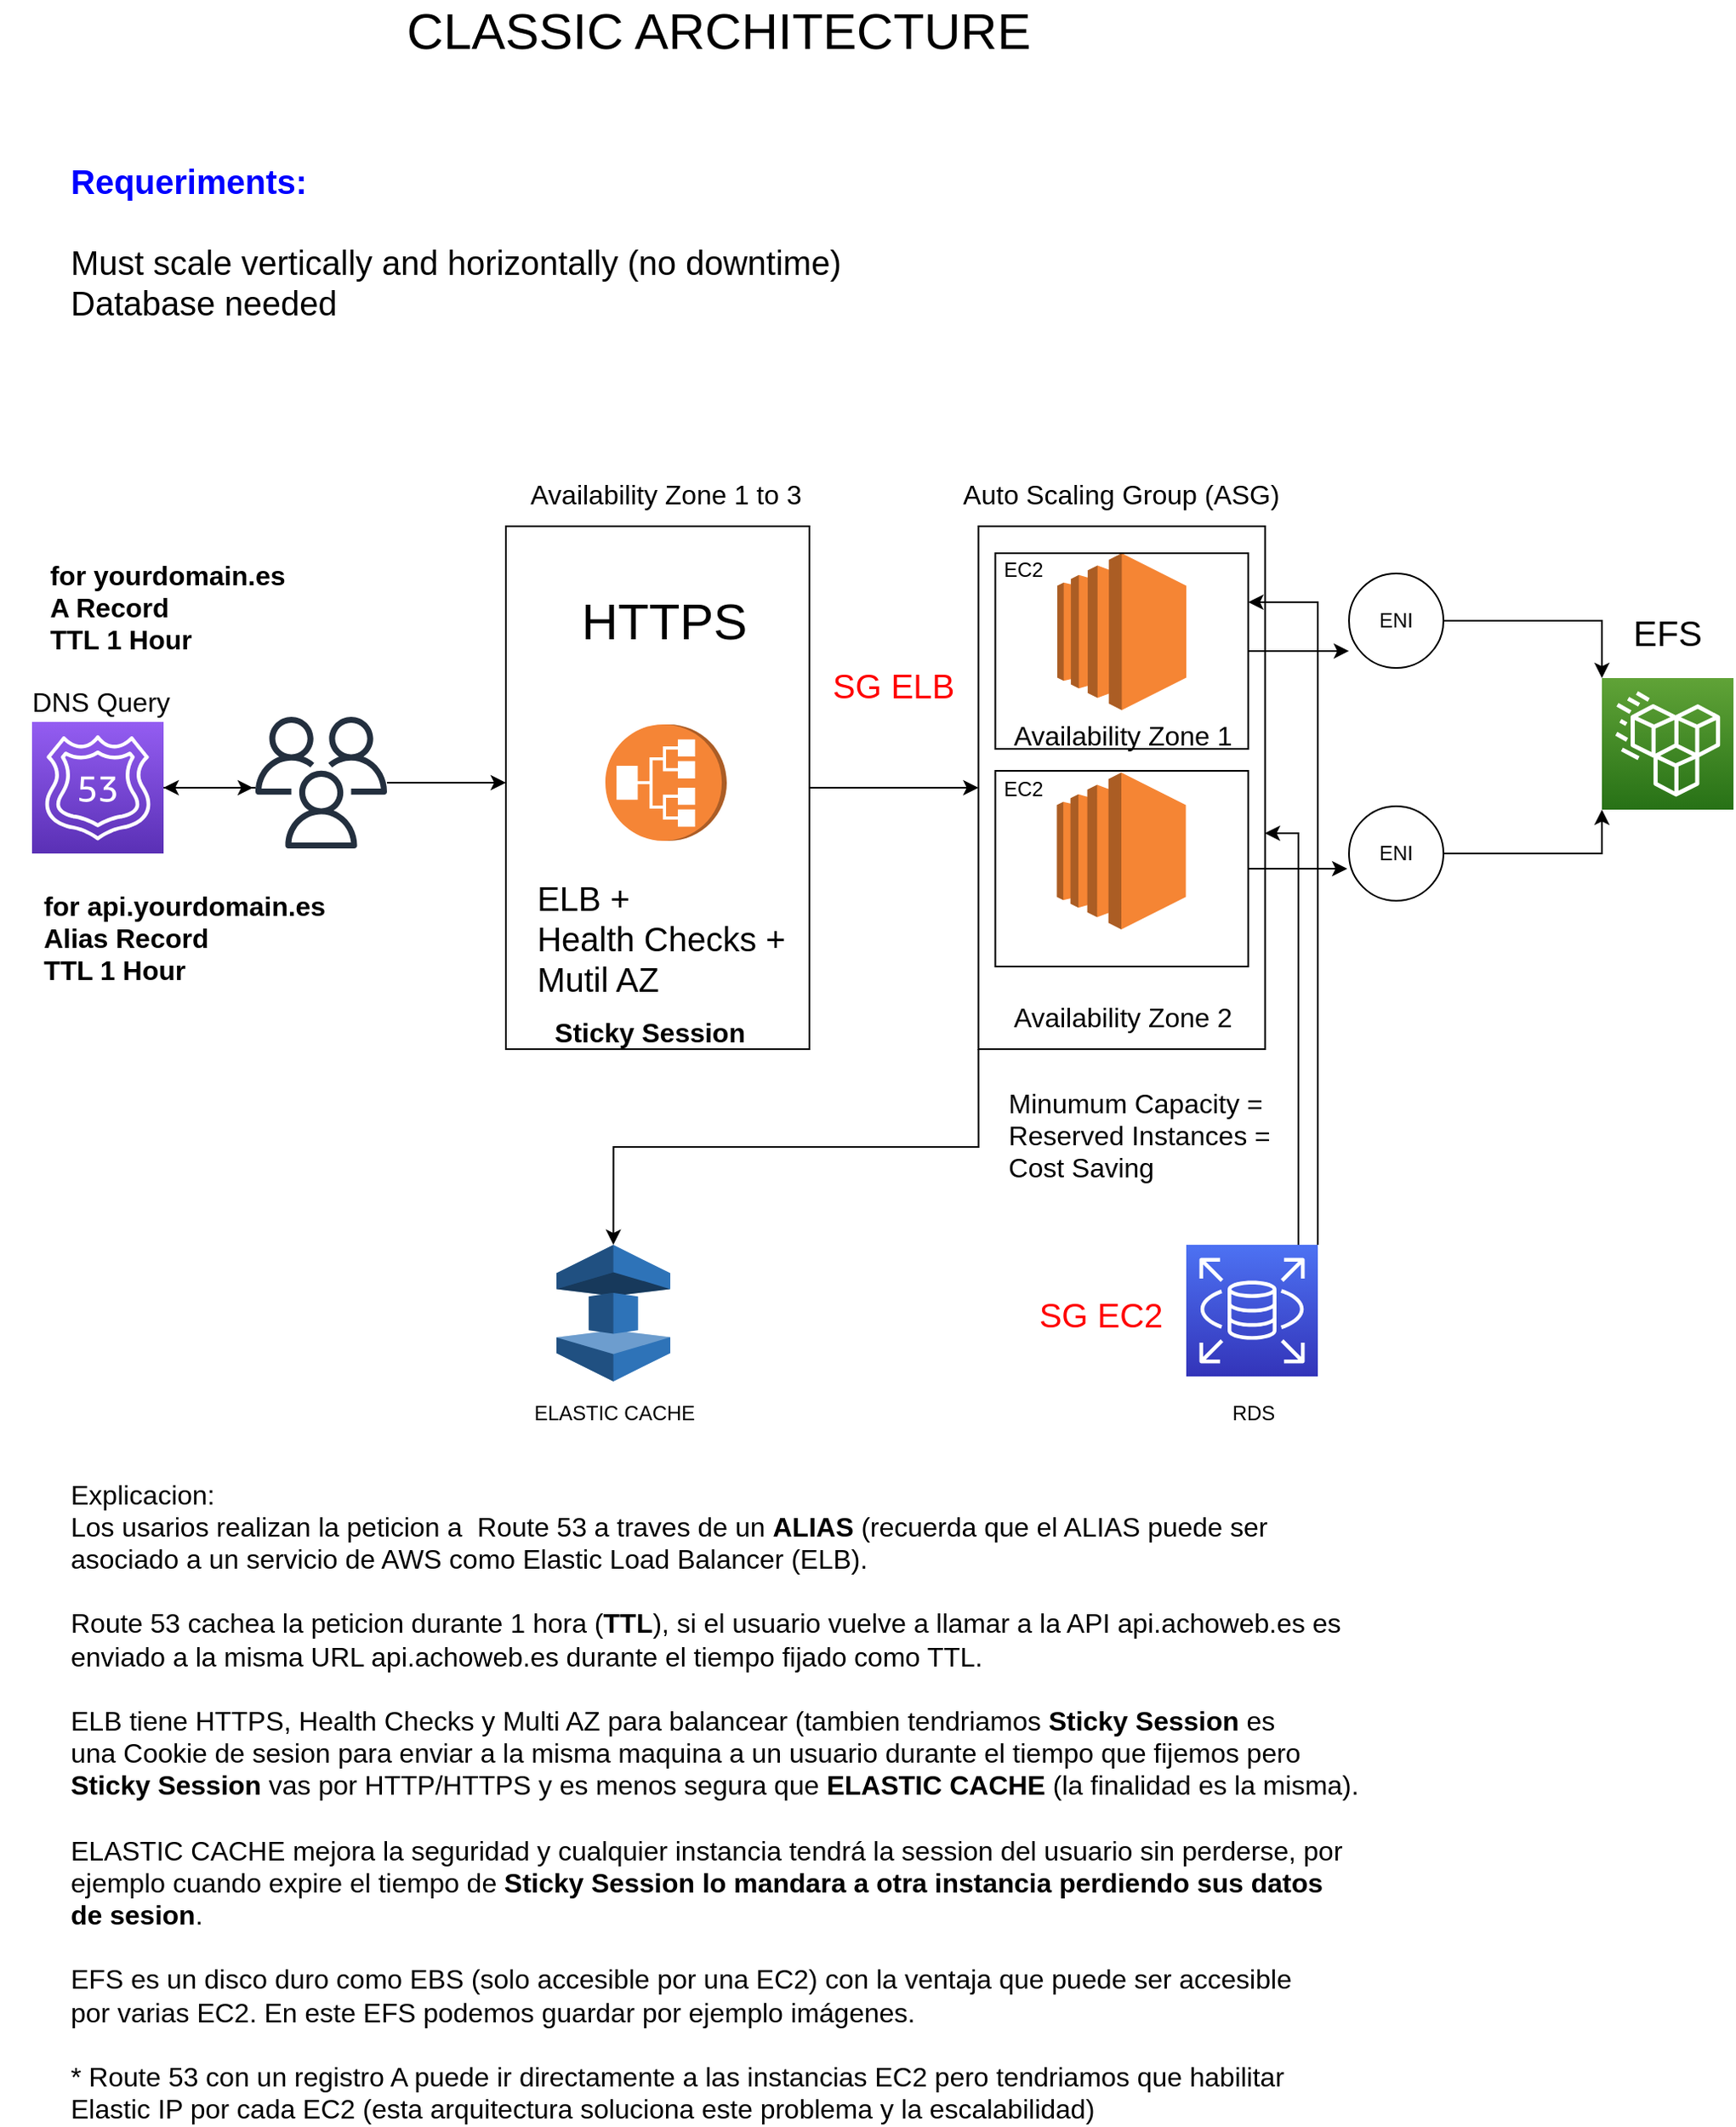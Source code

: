 <mxfile version="14.5.6" type="device"><diagram id="UPiS8NXmoR_QqrshqhKk" name="Page-1"><mxGraphModel dx="1206" dy="764" grid="1" gridSize="10" guides="1" tooltips="1" connect="1" arrows="1" fold="1" page="1" pageScale="1" pageWidth="1169" pageHeight="827" math="0" shadow="0"><root><mxCell id="0"/><mxCell id="1" parent="0"/><mxCell id="cFpB6itkiRQnKSlR0vu7-10" style="edgeStyle=orthogonalEdgeStyle;rounded=0;orthogonalLoop=1;jettySize=auto;html=1;exitX=1;exitY=0.5;exitDx=0;exitDy=0;exitPerimeter=0;" parent="1" source="cFpB6itkiRQnKSlR0vu7-1" edge="1"><mxGeometry relative="1" as="geometry"><mxPoint x="150" y="479" as="targetPoint"/></mxGeometry></mxCell><mxCell id="cFpB6itkiRQnKSlR0vu7-1" value="" style="points=[[0,0,0],[0.25,0,0],[0.5,0,0],[0.75,0,0],[1,0,0],[0,1,0],[0.25,1,0],[0.5,1,0],[0.75,1,0],[1,1,0],[0,0.25,0],[0,0.5,0],[0,0.75,0],[1,0.25,0],[1,0.5,0],[1,0.75,0]];outlineConnect=0;fontColor=#232F3E;gradientColor=#945DF2;gradientDirection=north;fillColor=#5A30B5;strokeColor=#ffffff;dashed=0;verticalLabelPosition=bottom;verticalAlign=top;align=center;html=1;fontSize=12;fontStyle=0;aspect=fixed;shape=mxgraph.aws4.resourceIcon;resIcon=mxgraph.aws4.route_53;" parent="1" vertex="1"><mxGeometry x="19" y="440" width="78" height="78" as="geometry"/></mxCell><mxCell id="cFpB6itkiRQnKSlR0vu7-2" value="" style="outlineConnect=0;dashed=0;verticalLabelPosition=bottom;verticalAlign=top;align=center;html=1;shape=mxgraph.aws3.application_load_balancer;fillColor=#F58536;gradientColor=none;rotation=-90;" parent="1" vertex="1"><mxGeometry x="360.5" y="440" width="69" height="72" as="geometry"/></mxCell><mxCell id="cFpB6itkiRQnKSlR0vu7-11" style="edgeStyle=orthogonalEdgeStyle;rounded=0;orthogonalLoop=1;jettySize=auto;html=1;exitX=1;exitY=0.5;exitDx=0;exitDy=0;entryX=0;entryY=0.5;entryDx=0;entryDy=0;" parent="1" source="cFpB6itkiRQnKSlR0vu7-6" target="cFpB6itkiRQnKSlR0vu7-7" edge="1"><mxGeometry relative="1" as="geometry"/></mxCell><mxCell id="cFpB6itkiRQnKSlR0vu7-6" value="" style="rounded=0;whiteSpace=wrap;html=1;fillColor=none;" parent="1" vertex="1"><mxGeometry x="300" y="324" width="180" height="310" as="geometry"/></mxCell><mxCell id="c14kEfYcaKeEo-WnFyKS-1" style="edgeStyle=orthogonalEdgeStyle;rounded=0;orthogonalLoop=1;jettySize=auto;html=1;exitX=0;exitY=1;exitDx=0;exitDy=0;entryX=0.5;entryY=0;entryDx=0;entryDy=0;entryPerimeter=0;" parent="1" source="cFpB6itkiRQnKSlR0vu7-7" target="c14kEfYcaKeEo-WnFyKS-2" edge="1"><mxGeometry relative="1" as="geometry"><mxPoint x="360" y="760" as="targetPoint"/></mxGeometry></mxCell><mxCell id="cFpB6itkiRQnKSlR0vu7-7" value="" style="rounded=0;whiteSpace=wrap;html=1;fillColor=none;" parent="1" vertex="1"><mxGeometry x="580.25" y="324" width="170" height="310" as="geometry"/></mxCell><mxCell id="cFpB6itkiRQnKSlR0vu7-8" value="" style="outlineConnect=0;dashed=0;verticalLabelPosition=bottom;verticalAlign=top;align=center;html=1;shape=mxgraph.aws3.ec2;fillColor=#F58534;gradientColor=none;" parent="1" vertex="1"><mxGeometry x="627" y="340" width="76.5" height="93" as="geometry"/></mxCell><mxCell id="cFpB6itkiRQnKSlR0vu7-9" value="" style="outlineConnect=0;dashed=0;verticalLabelPosition=bottom;verticalAlign=top;align=center;html=1;shape=mxgraph.aws3.ec2;fillColor=#F58534;gradientColor=none;" parent="1" vertex="1"><mxGeometry x="626.75" y="470" width="76.5" height="93" as="geometry"/></mxCell><mxCell id="cFpB6itkiRQnKSlR0vu7-12" value="&lt;font style=&quot;font-size: 16px&quot;&gt;Availability Zone 1 to 3&lt;/font&gt;" style="text;html=1;strokeColor=none;fillColor=none;align=center;verticalAlign=middle;whiteSpace=wrap;rounded=0;" parent="1" vertex="1"><mxGeometry x="297.25" y="300" width="195.5" height="10" as="geometry"/></mxCell><mxCell id="cFpB6itkiRQnKSlR0vu7-13" value="&lt;div style=&quot;text-align: left ; font-size: 20px&quot;&gt;&lt;font style=&quot;font-size: 20px&quot;&gt;ELB +&amp;nbsp;&lt;/font&gt;&lt;/div&gt;&lt;font style=&quot;font-size: 20px&quot;&gt;&lt;div style=&quot;text-align: left&quot;&gt;Health Checks +&amp;nbsp;&lt;/div&gt;&lt;div style=&quot;text-align: left&quot;&gt;Mutil AZ&lt;/div&gt;&lt;/font&gt;" style="text;html=1;strokeColor=none;fillColor=none;align=center;verticalAlign=middle;whiteSpace=wrap;rounded=0;" parent="1" vertex="1"><mxGeometry x="297.25" y="563" width="195.5" height="10" as="geometry"/></mxCell><mxCell id="4a0Z87JIkSZJBz1gpJQF-12" style="edgeStyle=orthogonalEdgeStyle;rounded=0;orthogonalLoop=1;jettySize=auto;html=1;entryX=0;entryY=0.821;entryDx=0;entryDy=0;entryPerimeter=0;" edge="1" parent="1" source="cFpB6itkiRQnKSlR0vu7-15" target="4a0Z87JIkSZJBz1gpJQF-2"><mxGeometry relative="1" as="geometry"/></mxCell><mxCell id="cFpB6itkiRQnKSlR0vu7-15" value="" style="rounded=0;whiteSpace=wrap;html=1;fillColor=none;" parent="1" vertex="1"><mxGeometry x="590.25" y="340" width="150" height="116" as="geometry"/></mxCell><mxCell id="4a0Z87JIkSZJBz1gpJQF-13" style="edgeStyle=orthogonalEdgeStyle;rounded=0;orthogonalLoop=1;jettySize=auto;html=1;entryX=-0.018;entryY=0.661;entryDx=0;entryDy=0;entryPerimeter=0;" edge="1" parent="1" source="cFpB6itkiRQnKSlR0vu7-16" target="4a0Z87JIkSZJBz1gpJQF-3"><mxGeometry relative="1" as="geometry"/></mxCell><mxCell id="cFpB6itkiRQnKSlR0vu7-16" value="" style="rounded=0;whiteSpace=wrap;html=1;fillColor=none;" parent="1" vertex="1"><mxGeometry x="590.25" y="469" width="150" height="116" as="geometry"/></mxCell><mxCell id="cFpB6itkiRQnKSlR0vu7-17" value="&lt;font style=&quot;font-size: 16px&quot;&gt;Availability Zone 1&lt;/font&gt;" style="text;html=1;strokeColor=none;fillColor=none;align=center;verticalAlign=middle;whiteSpace=wrap;rounded=0;" parent="1" vertex="1"><mxGeometry x="567.5" y="443" width="195.5" height="10" as="geometry"/></mxCell><mxCell id="cFpB6itkiRQnKSlR0vu7-18" value="&lt;font style=&quot;font-size: 16px&quot;&gt;Availability Zone 2&lt;/font&gt;" style="text;html=1;strokeColor=none;fillColor=none;align=center;verticalAlign=middle;whiteSpace=wrap;rounded=0;" parent="1" vertex="1"><mxGeometry x="567.5" y="610" width="195.5" height="10" as="geometry"/></mxCell><mxCell id="cFpB6itkiRQnKSlR0vu7-19" value="&lt;font style=&quot;font-size: 16px&quot;&gt;Auto Scaling Group (ASG)&lt;/font&gt;" style="text;html=1;strokeColor=none;fillColor=none;align=center;verticalAlign=middle;whiteSpace=wrap;rounded=0;" parent="1" vertex="1"><mxGeometry x="567.25" y="300" width="195.5" height="10" as="geometry"/></mxCell><mxCell id="cFpB6itkiRQnKSlR0vu7-20" value="&lt;div style=&quot;text-align: left&quot;&gt;&lt;span style=&quot;font-size: 16px&quot;&gt;Minumum Capacity =&amp;nbsp;&lt;/span&gt;&lt;/div&gt;&lt;font style=&quot;font-size: 16px&quot;&gt;&lt;div style=&quot;text-align: left&quot;&gt;Reserved Instances =&amp;nbsp;&lt;/div&gt;&lt;div style=&quot;text-align: left&quot;&gt;Cost Saving&lt;/div&gt;&lt;/font&gt;" style="text;html=1;strokeColor=none;fillColor=none;align=center;verticalAlign=middle;whiteSpace=wrap;rounded=0;" parent="1" vertex="1"><mxGeometry x="580" y="680" width="195.5" height="10" as="geometry"/></mxCell><mxCell id="cFpB6itkiRQnKSlR0vu7-21" value="&lt;font style=&quot;font-size: 16px&quot;&gt;DNS Query&lt;/font&gt;" style="text;html=1;strokeColor=none;fillColor=none;align=center;verticalAlign=middle;whiteSpace=wrap;rounded=0;" parent="1" vertex="1"><mxGeometry y="423" width="120" height="10" as="geometry"/></mxCell><mxCell id="cFpB6itkiRQnKSlR0vu7-23" value="" style="edgeStyle=orthogonalEdgeStyle;rounded=0;orthogonalLoop=1;jettySize=auto;html=1;" parent="1" source="cFpB6itkiRQnKSlR0vu7-22" target="cFpB6itkiRQnKSlR0vu7-1" edge="1"><mxGeometry relative="1" as="geometry"><Array as="points"><mxPoint x="124" y="479"/><mxPoint x="124" y="479"/></Array></mxGeometry></mxCell><mxCell id="cFpB6itkiRQnKSlR0vu7-26" style="edgeStyle=orthogonalEdgeStyle;rounded=0;orthogonalLoop=1;jettySize=auto;html=1;" parent="1" source="cFpB6itkiRQnKSlR0vu7-22" edge="1"><mxGeometry relative="1" as="geometry"><mxPoint x="300" y="476" as="targetPoint"/></mxGeometry></mxCell><mxCell id="cFpB6itkiRQnKSlR0vu7-22" value="" style="outlineConnect=0;fontColor=#232F3E;gradientColor=none;fillColor=#232F3E;strokeColor=none;dashed=0;verticalLabelPosition=bottom;verticalAlign=top;align=center;html=1;fontSize=12;fontStyle=0;aspect=fixed;pointerEvents=1;shape=mxgraph.aws4.users;" parent="1" vertex="1"><mxGeometry x="151.5" y="437" width="78" height="78" as="geometry"/></mxCell><mxCell id="cFpB6itkiRQnKSlR0vu7-27" value="&lt;div style=&quot;text-align: left&quot;&gt;&lt;b style=&quot;font-size: 16px&quot;&gt;for api.yourdomain.es&lt;/b&gt;&lt;/div&gt;&lt;font style=&quot;font-size: 16px&quot;&gt;&lt;div style=&quot;text-align: left&quot;&gt;&lt;b&gt;Alias Record&lt;/b&gt;&lt;/div&gt;&lt;b&gt;&lt;div style=&quot;text-align: left&quot;&gt;&lt;b&gt;TTL 1 Hour&lt;/b&gt;&lt;/div&gt;&lt;/b&gt;&lt;/font&gt;" style="text;html=1;align=center;verticalAlign=middle;resizable=0;points=[];autosize=1;" parent="1" vertex="1"><mxGeometry x="19" y="543" width="180" height="50" as="geometry"/></mxCell><mxCell id="cFpB6itkiRQnKSlR0vu7-28" value="&lt;font style=&quot;font-size: 30px&quot;&gt;CLASSIC ARCHITECTURE&amp;nbsp;&lt;/font&gt;" style="text;html=1;align=center;verticalAlign=middle;resizable=0;points=[];autosize=1;" parent="1" vertex="1"><mxGeometry x="230" y="15" width="400" height="30" as="geometry"/></mxCell><mxCell id="cFpB6itkiRQnKSlR0vu7-29" value="&lt;font style=&quot;font-size: 20px&quot;&gt;&lt;font color=&quot;#0000ff&quot; style=&quot;font-size: 20px&quot;&gt;&lt;b&gt;Requeriments:&amp;nbsp;&lt;br&gt;&lt;/b&gt;&lt;/font&gt;&lt;br&gt;&lt;/font&gt;&lt;div style=&quot;font-size: 20px&quot;&gt;&lt;font style=&quot;font-size: 20px&quot;&gt;Must scale vertically and horizontally (no downtime)&lt;/font&gt;&lt;/div&gt;&lt;div style=&quot;font-size: 20px&quot;&gt;Database needed&amp;nbsp;&lt;/div&gt;" style="text;html=1;align=left;verticalAlign=middle;resizable=0;points=[];autosize=1;" parent="1" vertex="1"><mxGeometry x="40" y="120" width="470" height="70" as="geometry"/></mxCell><mxCell id="cFpB6itkiRQnKSlR0vu7-30" value="&lt;font style=&quot;font-size: 16px&quot;&gt;Explicacion: &lt;br&gt;Los usarios realizan la peticion a &amp;nbsp;Route 53 a traves de un &lt;b&gt;ALIAS&lt;/b&gt; (recuerda que el ALIAS puede ser&amp;nbsp;&lt;br&gt;asociado a un servicio de AWS como Elastic Load Balancer (ELB).&lt;br&gt;&lt;br&gt;Route 53 cachea la peticion durante 1 hora (&lt;b&gt;TTL&lt;/b&gt;), si el usuario vuelve a llamar a la API api.achoweb.es es&amp;nbsp;&lt;br&gt;enviado a la misma URL api.achoweb.es durante el tiempo fijado como TTL.&lt;br&gt;&lt;br&gt;ELB tiene HTTPS, Health Checks y Multi AZ para balancear (tambien tendriamos&amp;nbsp;&lt;b&gt;Sticky Session &lt;/b&gt;es&amp;nbsp;&lt;br&gt;una Cookie de sesion para enviar a la misma maquina a un usuario durante el tiempo que fijemos pero&amp;nbsp;&lt;br&gt;&lt;b&gt;Sticky Session &lt;/b&gt;vas por HTTP/HTTPS y es menos segura que &lt;b&gt;ELASTIC CACHE&lt;/b&gt; (la finalidad es la misma).&lt;br&gt;&lt;br&gt;ELASTIC CACHE mejora la seguridad y cualquier instancia tendrá la session del usuario sin perderse, por&amp;nbsp;&lt;br&gt;ejemplo cuando expire el tiempo de&amp;nbsp;&lt;b&gt;Sticky Session lo mandara a otra instancia perdiendo sus datos&amp;nbsp;&lt;br&gt;de sesion&lt;/b&gt;.&lt;br&gt;&lt;br&gt;EFS es un disco duro como EBS (solo accesible por una EC2) con la ventaja que puede ser accesible &lt;br&gt;por varias EC2. En este EFS podemos guardar por ejemplo imágenes.&lt;br&gt;&lt;br&gt;* Route 53 con un registro A puede ir directamente a las instancias EC2 pero tendriamos que habilitar&lt;br&gt;Elastic IP por cada EC2 (esta arquitectura soluciona este problema y la escalabilidad)&lt;br&gt;&lt;/font&gt;" style="text;html=1;align=left;verticalAlign=middle;resizable=0;points=[];autosize=1;" parent="1" vertex="1"><mxGeometry x="40" y="925" width="780" height="310" as="geometry"/></mxCell><mxCell id="cFpB6itkiRQnKSlR0vu7-32" value="&lt;font style=&quot;font-size: 30px&quot;&gt;HTTPS&lt;/font&gt;" style="text;html=1;strokeColor=none;fillColor=none;align=center;verticalAlign=middle;whiteSpace=wrap;rounded=0;" parent="1" vertex="1"><mxGeometry x="374" y="370" width="40" height="20" as="geometry"/></mxCell><mxCell id="cFpB6itkiRQnKSlR0vu7-34" value="EC2" style="text;html=1;strokeColor=none;fillColor=none;align=center;verticalAlign=middle;whiteSpace=wrap;rounded=0;" parent="1" vertex="1"><mxGeometry x="586.75" y="340" width="40" height="20" as="geometry"/></mxCell><mxCell id="cFpB6itkiRQnKSlR0vu7-35" value="EC2" style="text;html=1;strokeColor=none;fillColor=none;align=center;verticalAlign=middle;whiteSpace=wrap;rounded=0;" parent="1" vertex="1"><mxGeometry x="586.75" y="470" width="40" height="20" as="geometry"/></mxCell><mxCell id="c14kEfYcaKeEo-WnFyKS-2" value="" style="outlineConnect=0;dashed=0;verticalLabelPosition=bottom;verticalAlign=top;align=center;html=1;shape=mxgraph.aws3.elasticache;fillColor=#2E73B8;gradientColor=none;" parent="1" vertex="1"><mxGeometry x="330" y="750" width="67.5" height="81" as="geometry"/></mxCell><mxCell id="c14kEfYcaKeEo-WnFyKS-7" style="edgeStyle=orthogonalEdgeStyle;rounded=0;orthogonalLoop=1;jettySize=auto;html=1;exitX=1;exitY=0;exitDx=0;exitDy=0;exitPerimeter=0;entryX=1;entryY=0.25;entryDx=0;entryDy=0;" parent="1" source="c14kEfYcaKeEo-WnFyKS-3" target="cFpB6itkiRQnKSlR0vu7-15" edge="1"><mxGeometry relative="1" as="geometry"/></mxCell><mxCell id="c14kEfYcaKeEo-WnFyKS-8" style="edgeStyle=orthogonalEdgeStyle;rounded=0;orthogonalLoop=1;jettySize=auto;html=1;entryX=0.999;entryY=0.587;entryDx=0;entryDy=0;entryPerimeter=0;" parent="1" target="cFpB6itkiRQnKSlR0vu7-7" edge="1"><mxGeometry relative="1" as="geometry"><mxPoint x="780" y="770" as="sourcePoint"/><Array as="points"><mxPoint x="770" y="770"/><mxPoint x="770" y="506"/></Array></mxGeometry></mxCell><mxCell id="c14kEfYcaKeEo-WnFyKS-3" value="" style="points=[[0,0,0],[0.25,0,0],[0.5,0,0],[0.75,0,0],[1,0,0],[0,1,0],[0.25,1,0],[0.5,1,0],[0.75,1,0],[1,1,0],[0,0.25,0],[0,0.5,0],[0,0.75,0],[1,0.25,0],[1,0.5,0],[1,0.75,0]];outlineConnect=0;fontColor=#232F3E;gradientColor=#4D72F3;gradientDirection=north;fillColor=#3334B9;strokeColor=#ffffff;dashed=0;verticalLabelPosition=bottom;verticalAlign=top;align=center;html=1;fontSize=12;fontStyle=0;aspect=fixed;shape=mxgraph.aws4.resourceIcon;resIcon=mxgraph.aws4.rds;" parent="1" vertex="1"><mxGeometry x="703.5" y="750" width="78" height="78" as="geometry"/></mxCell><mxCell id="c14kEfYcaKeEo-WnFyKS-10" value="ELASTIC CACHE" style="text;html=1;align=center;verticalAlign=middle;resizable=0;points=[];autosize=1;" parent="1" vertex="1"><mxGeometry x="308.75" y="840" width="110" height="20" as="geometry"/></mxCell><mxCell id="c14kEfYcaKeEo-WnFyKS-12" value="RDS&lt;br&gt;" style="text;html=1;align=center;verticalAlign=middle;resizable=0;points=[];autosize=1;" parent="1" vertex="1"><mxGeometry x="723" y="840" width="40" height="20" as="geometry"/></mxCell><mxCell id="c14kEfYcaKeEo-WnFyKS-13" value="&lt;font style=&quot;font-size: 16px&quot;&gt;&lt;b&gt;Sticky Session&lt;/b&gt;&lt;/font&gt;" style="text;html=1;align=center;verticalAlign=middle;resizable=0;points=[];autosize=1;" parent="1" vertex="1"><mxGeometry x="320" y="614" width="130" height="20" as="geometry"/></mxCell><mxCell id="4a0Z87JIkSZJBz1gpJQF-1" value="" style="points=[[0,0,0],[0.25,0,0],[0.5,0,0],[0.75,0,0],[1,0,0],[0,1,0],[0.25,1,0],[0.5,1,0],[0.75,1,0],[1,1,0],[0,0.25,0],[0,0.5,0],[0,0.75,0],[1,0.25,0],[1,0.5,0],[1,0.75,0]];outlineConnect=0;fontColor=#232F3E;gradientColor=#60A337;gradientDirection=north;fillColor=#277116;strokeColor=#ffffff;dashed=0;verticalLabelPosition=bottom;verticalAlign=top;align=center;html=1;fontSize=12;fontStyle=0;aspect=fixed;shape=mxgraph.aws4.resourceIcon;resIcon=mxgraph.aws4.efs_standard;" vertex="1" parent="1"><mxGeometry x="950" y="414" width="78" height="78" as="geometry"/></mxCell><mxCell id="4a0Z87JIkSZJBz1gpJQF-5" style="edgeStyle=orthogonalEdgeStyle;rounded=0;orthogonalLoop=1;jettySize=auto;html=1;entryX=0;entryY=0;entryDx=0;entryDy=0;entryPerimeter=0;" edge="1" parent="1" source="4a0Z87JIkSZJBz1gpJQF-2" target="4a0Z87JIkSZJBz1gpJQF-1"><mxGeometry relative="1" as="geometry"/></mxCell><mxCell id="4a0Z87JIkSZJBz1gpJQF-2" value="" style="ellipse;whiteSpace=wrap;html=1;aspect=fixed;" vertex="1" parent="1"><mxGeometry x="800" y="352" width="56" height="56" as="geometry"/></mxCell><mxCell id="4a0Z87JIkSZJBz1gpJQF-4" style="edgeStyle=orthogonalEdgeStyle;rounded=0;orthogonalLoop=1;jettySize=auto;html=1;entryX=0;entryY=1;entryDx=0;entryDy=0;entryPerimeter=0;" edge="1" parent="1" source="4a0Z87JIkSZJBz1gpJQF-3" target="4a0Z87JIkSZJBz1gpJQF-1"><mxGeometry relative="1" as="geometry"/></mxCell><mxCell id="4a0Z87JIkSZJBz1gpJQF-3" value="" style="ellipse;whiteSpace=wrap;html=1;aspect=fixed;" vertex="1" parent="1"><mxGeometry x="800" y="490" width="56" height="56" as="geometry"/></mxCell><mxCell id="4a0Z87JIkSZJBz1gpJQF-6" value="ENI" style="text;html=1;strokeColor=none;fillColor=none;align=center;verticalAlign=middle;whiteSpace=wrap;rounded=0;" vertex="1" parent="1"><mxGeometry x="808" y="508" width="40" height="20" as="geometry"/></mxCell><mxCell id="4a0Z87JIkSZJBz1gpJQF-7" value="ENI" style="text;html=1;strokeColor=none;fillColor=none;align=center;verticalAlign=middle;whiteSpace=wrap;rounded=0;" vertex="1" parent="1"><mxGeometry x="808" y="370" width="40" height="20" as="geometry"/></mxCell><mxCell id="4a0Z87JIkSZJBz1gpJQF-8" value="&lt;font style=&quot;font-size: 21px&quot;&gt;EFS&lt;/font&gt;" style="text;html=1;strokeColor=none;fillColor=none;align=center;verticalAlign=middle;whiteSpace=wrap;rounded=0;" vertex="1" parent="1"><mxGeometry x="969" y="376.5" width="40" height="20" as="geometry"/></mxCell><mxCell id="4a0Z87JIkSZJBz1gpJQF-10" value="&lt;font style=&quot;font-size: 20px&quot; color=&quot;#ff0000&quot;&gt;SG ELB&lt;/font&gt;" style="text;html=1;strokeColor=none;fillColor=none;align=center;verticalAlign=middle;whiteSpace=wrap;rounded=0;" vertex="1" parent="1"><mxGeometry x="480" y="408" width="100" height="20" as="geometry"/></mxCell><mxCell id="4a0Z87JIkSZJBz1gpJQF-11" value="&lt;font style=&quot;font-size: 20px&quot; color=&quot;#ff0000&quot;&gt;SG EC2&lt;/font&gt;" style="text;html=1;strokeColor=none;fillColor=none;align=center;verticalAlign=middle;whiteSpace=wrap;rounded=0;" vertex="1" parent="1"><mxGeometry x="603.25" y="780.5" width="100" height="20" as="geometry"/></mxCell><mxCell id="4a0Z87JIkSZJBz1gpJQF-14" value="&lt;div style=&quot;text-align: left&quot;&gt;&lt;b style=&quot;font-size: 16px&quot;&gt;for yourdomain.es&lt;/b&gt;&lt;/div&gt;&lt;font style=&quot;font-size: 16px&quot;&gt;&lt;div style=&quot;text-align: left&quot;&gt;&lt;b&gt;A Record&lt;/b&gt;&lt;/div&gt;&lt;b&gt;&lt;div style=&quot;text-align: left&quot;&gt;&lt;b&gt;TTL 1 Hour&lt;/b&gt;&lt;/div&gt;&lt;/b&gt;&lt;/font&gt;" style="text;html=1;align=center;verticalAlign=middle;resizable=0;points=[];autosize=1;" vertex="1" parent="1"><mxGeometry x="19" y="346.5" width="160" height="50" as="geometry"/></mxCell></root></mxGraphModel></diagram></mxfile>